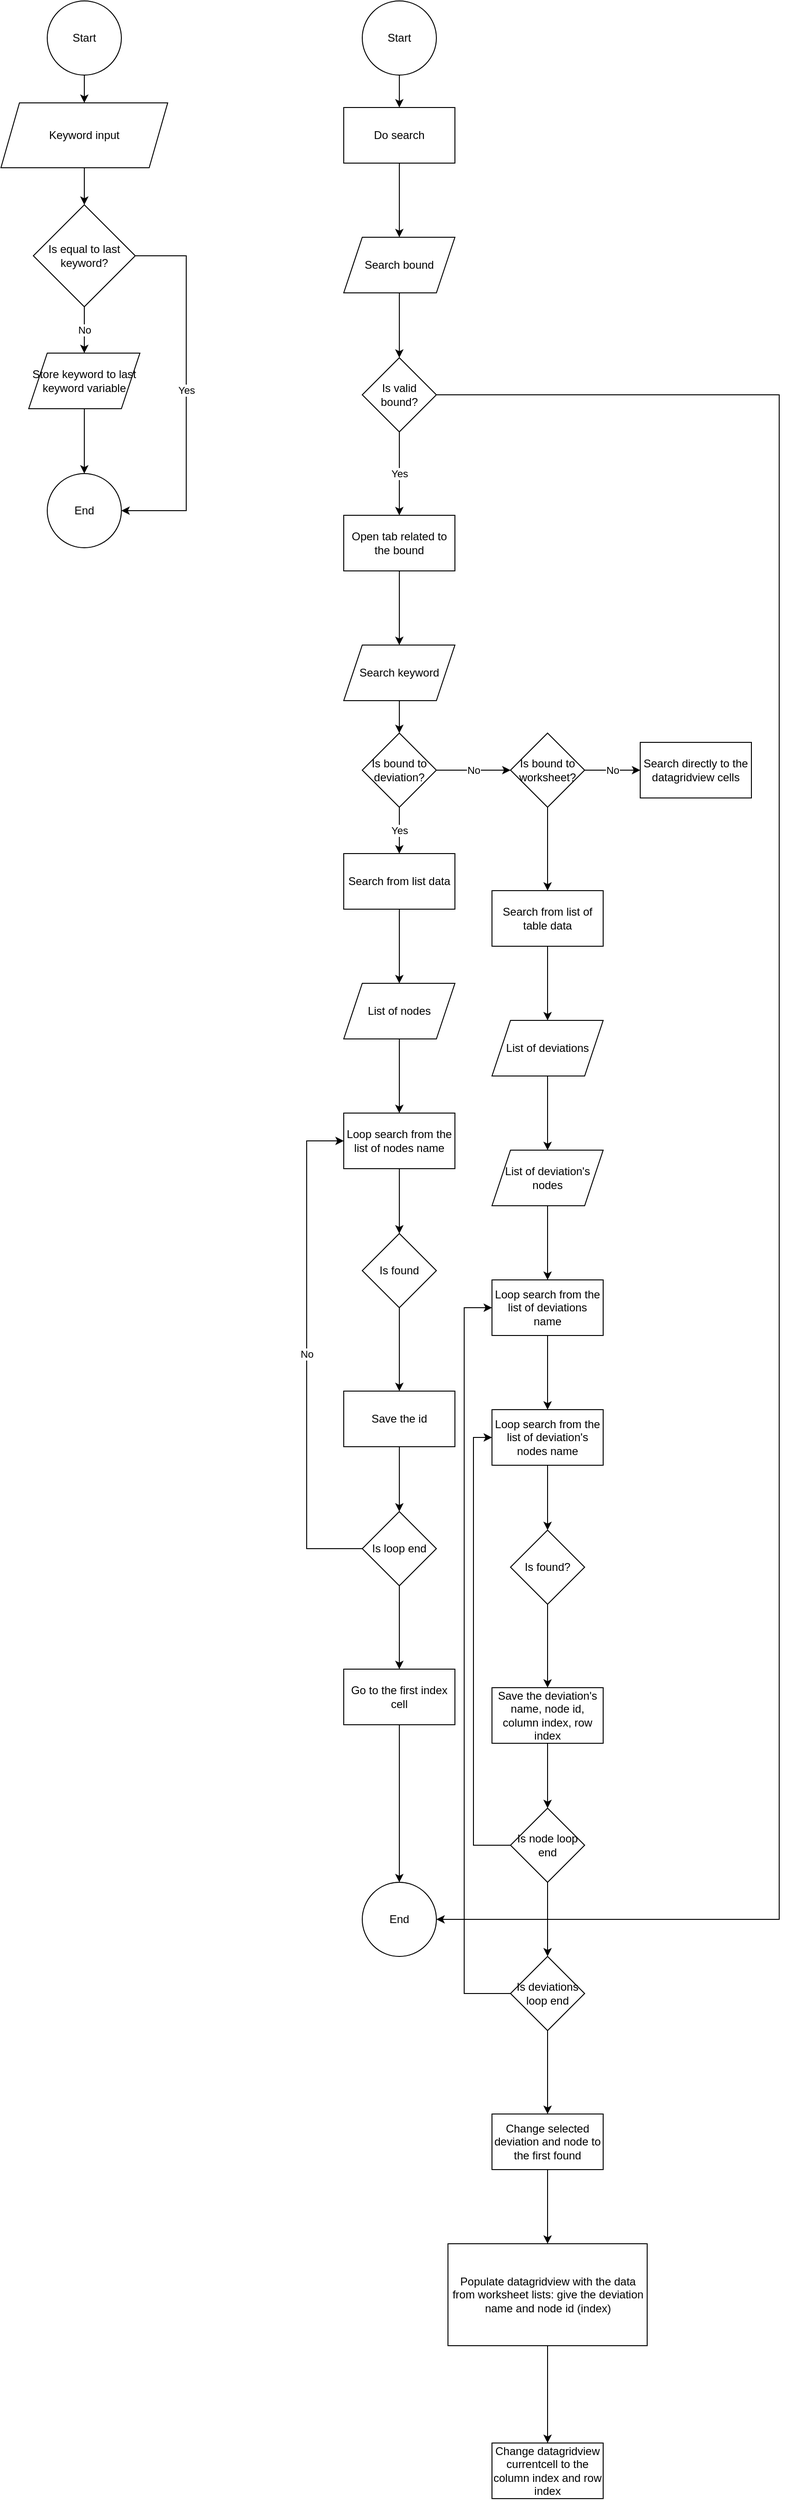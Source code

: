 <mxfile version="21.2.9" type="github">
  <diagram name="Page-1" id="9BkXzwweFVbUNhBe2nNm">
    <mxGraphModel dx="1434" dy="788" grid="1" gridSize="10" guides="1" tooltips="1" connect="1" arrows="1" fold="1" page="1" pageScale="1" pageWidth="850" pageHeight="1100" math="0" shadow="0">
      <root>
        <mxCell id="0" />
        <mxCell id="1" parent="0" />
        <mxCell id="NLFabX4vu67sbdu0pcGB-6" value="" style="edgeStyle=orthogonalEdgeStyle;rounded=0;orthogonalLoop=1;jettySize=auto;html=1;" edge="1" parent="1" source="VJtJphvIuWgEXmaXCgwG-1" target="NLFabX4vu67sbdu0pcGB-1">
          <mxGeometry relative="1" as="geometry" />
        </mxCell>
        <mxCell id="VJtJphvIuWgEXmaXCgwG-1" value="Start" style="ellipse;whiteSpace=wrap;html=1;aspect=fixed;" parent="1" vertex="1">
          <mxGeometry x="170" y="80" width="80" height="80" as="geometry" />
        </mxCell>
        <mxCell id="NLFabX4vu67sbdu0pcGB-5" value="" style="edgeStyle=orthogonalEdgeStyle;rounded=0;orthogonalLoop=1;jettySize=auto;html=1;" edge="1" parent="1" source="NLFabX4vu67sbdu0pcGB-1" target="NLFabX4vu67sbdu0pcGB-2">
          <mxGeometry relative="1" as="geometry" />
        </mxCell>
        <mxCell id="NLFabX4vu67sbdu0pcGB-1" value="Keyword input" style="shape=parallelogram;perimeter=parallelogramPerimeter;whiteSpace=wrap;html=1;fixedSize=1;" vertex="1" parent="1">
          <mxGeometry x="120" y="190" width="180" height="70" as="geometry" />
        </mxCell>
        <mxCell id="NLFabX4vu67sbdu0pcGB-4" value="No" style="edgeStyle=orthogonalEdgeStyle;rounded=0;orthogonalLoop=1;jettySize=auto;html=1;" edge="1" parent="1" source="NLFabX4vu67sbdu0pcGB-2" target="NLFabX4vu67sbdu0pcGB-3">
          <mxGeometry relative="1" as="geometry" />
        </mxCell>
        <mxCell id="NLFabX4vu67sbdu0pcGB-9" value="Yes" style="edgeStyle=orthogonalEdgeStyle;rounded=0;orthogonalLoop=1;jettySize=auto;html=1;entryX=1;entryY=0.5;entryDx=0;entryDy=0;" edge="1" parent="1" source="NLFabX4vu67sbdu0pcGB-2" target="NLFabX4vu67sbdu0pcGB-7">
          <mxGeometry relative="1" as="geometry">
            <Array as="points">
              <mxPoint x="320" y="355" />
              <mxPoint x="320" y="630" />
            </Array>
          </mxGeometry>
        </mxCell>
        <mxCell id="NLFabX4vu67sbdu0pcGB-2" value="Is equal to last keyword?" style="rhombus;whiteSpace=wrap;html=1;" vertex="1" parent="1">
          <mxGeometry x="155" y="300" width="110" height="110" as="geometry" />
        </mxCell>
        <mxCell id="NLFabX4vu67sbdu0pcGB-8" value="" style="edgeStyle=orthogonalEdgeStyle;rounded=0;orthogonalLoop=1;jettySize=auto;html=1;" edge="1" parent="1" source="NLFabX4vu67sbdu0pcGB-3" target="NLFabX4vu67sbdu0pcGB-7">
          <mxGeometry relative="1" as="geometry" />
        </mxCell>
        <mxCell id="NLFabX4vu67sbdu0pcGB-3" value="Store keyword to last keyword variable" style="shape=parallelogram;perimeter=parallelogramPerimeter;whiteSpace=wrap;html=1;fixedSize=1;" vertex="1" parent="1">
          <mxGeometry x="150" y="460" width="120" height="60" as="geometry" />
        </mxCell>
        <mxCell id="NLFabX4vu67sbdu0pcGB-7" value="End" style="ellipse;whiteSpace=wrap;html=1;" vertex="1" parent="1">
          <mxGeometry x="170" y="590" width="80" height="80" as="geometry" />
        </mxCell>
        <mxCell id="NLFabX4vu67sbdu0pcGB-16" value="" style="edgeStyle=orthogonalEdgeStyle;rounded=0;orthogonalLoop=1;jettySize=auto;html=1;" edge="1" parent="1" source="NLFabX4vu67sbdu0pcGB-14" target="NLFabX4vu67sbdu0pcGB-15">
          <mxGeometry relative="1" as="geometry" />
        </mxCell>
        <mxCell id="NLFabX4vu67sbdu0pcGB-14" value="Start" style="ellipse;whiteSpace=wrap;html=1;aspect=fixed;" vertex="1" parent="1">
          <mxGeometry x="510" y="80" width="80" height="80" as="geometry" />
        </mxCell>
        <mxCell id="NLFabX4vu67sbdu0pcGB-18" value="" style="edgeStyle=orthogonalEdgeStyle;rounded=0;orthogonalLoop=1;jettySize=auto;html=1;" edge="1" parent="1" source="NLFabX4vu67sbdu0pcGB-15" target="NLFabX4vu67sbdu0pcGB-17">
          <mxGeometry relative="1" as="geometry" />
        </mxCell>
        <mxCell id="NLFabX4vu67sbdu0pcGB-15" value="Do search" style="whiteSpace=wrap;html=1;" vertex="1" parent="1">
          <mxGeometry x="490" y="195" width="120" height="60" as="geometry" />
        </mxCell>
        <mxCell id="NLFabX4vu67sbdu0pcGB-20" value="" style="edgeStyle=orthogonalEdgeStyle;rounded=0;orthogonalLoop=1;jettySize=auto;html=1;" edge="1" parent="1" source="NLFabX4vu67sbdu0pcGB-17" target="NLFabX4vu67sbdu0pcGB-19">
          <mxGeometry relative="1" as="geometry" />
        </mxCell>
        <mxCell id="NLFabX4vu67sbdu0pcGB-17" value="Search bound" style="shape=parallelogram;perimeter=parallelogramPerimeter;whiteSpace=wrap;html=1;fixedSize=1;" vertex="1" parent="1">
          <mxGeometry x="490" y="335" width="120" height="60" as="geometry" />
        </mxCell>
        <mxCell id="NLFabX4vu67sbdu0pcGB-22" value="Yes" style="edgeStyle=orthogonalEdgeStyle;rounded=0;orthogonalLoop=1;jettySize=auto;html=1;" edge="1" parent="1" source="NLFabX4vu67sbdu0pcGB-19" target="NLFabX4vu67sbdu0pcGB-21">
          <mxGeometry relative="1" as="geometry" />
        </mxCell>
        <mxCell id="NLFabX4vu67sbdu0pcGB-45" style="edgeStyle=orthogonalEdgeStyle;rounded=0;orthogonalLoop=1;jettySize=auto;html=1;entryX=1;entryY=0.5;entryDx=0;entryDy=0;" edge="1" parent="1" source="NLFabX4vu67sbdu0pcGB-19" target="NLFabX4vu67sbdu0pcGB-43">
          <mxGeometry relative="1" as="geometry">
            <Array as="points">
              <mxPoint x="960" y="505" />
              <mxPoint x="960" y="2150" />
            </Array>
          </mxGeometry>
        </mxCell>
        <mxCell id="NLFabX4vu67sbdu0pcGB-19" value="Is valid bound?" style="rhombus;whiteSpace=wrap;html=1;" vertex="1" parent="1">
          <mxGeometry x="510" y="465" width="80" height="80" as="geometry" />
        </mxCell>
        <mxCell id="NLFabX4vu67sbdu0pcGB-24" value="" style="edgeStyle=orthogonalEdgeStyle;rounded=0;orthogonalLoop=1;jettySize=auto;html=1;" edge="1" parent="1" source="NLFabX4vu67sbdu0pcGB-21" target="NLFabX4vu67sbdu0pcGB-23">
          <mxGeometry relative="1" as="geometry" />
        </mxCell>
        <mxCell id="NLFabX4vu67sbdu0pcGB-21" value="Open tab related to the bound" style="whiteSpace=wrap;html=1;" vertex="1" parent="1">
          <mxGeometry x="490" y="635" width="120" height="60" as="geometry" />
        </mxCell>
        <mxCell id="NLFabX4vu67sbdu0pcGB-26" value="" style="edgeStyle=orthogonalEdgeStyle;rounded=0;orthogonalLoop=1;jettySize=auto;html=1;" edge="1" parent="1" source="NLFabX4vu67sbdu0pcGB-23" target="NLFabX4vu67sbdu0pcGB-25">
          <mxGeometry relative="1" as="geometry" />
        </mxCell>
        <mxCell id="NLFabX4vu67sbdu0pcGB-23" value="Search keyword" style="shape=parallelogram;perimeter=parallelogramPerimeter;whiteSpace=wrap;html=1;fixedSize=1;" vertex="1" parent="1">
          <mxGeometry x="490" y="775" width="120" height="60" as="geometry" />
        </mxCell>
        <mxCell id="NLFabX4vu67sbdu0pcGB-28" value="Yes" style="edgeStyle=orthogonalEdgeStyle;rounded=0;orthogonalLoop=1;jettySize=auto;html=1;" edge="1" parent="1" source="NLFabX4vu67sbdu0pcGB-25" target="NLFabX4vu67sbdu0pcGB-27">
          <mxGeometry relative="1" as="geometry" />
        </mxCell>
        <mxCell id="NLFabX4vu67sbdu0pcGB-47" value="No" style="edgeStyle=orthogonalEdgeStyle;rounded=0;orthogonalLoop=1;jettySize=auto;html=1;" edge="1" parent="1" source="NLFabX4vu67sbdu0pcGB-25" target="NLFabX4vu67sbdu0pcGB-46">
          <mxGeometry relative="1" as="geometry" />
        </mxCell>
        <mxCell id="NLFabX4vu67sbdu0pcGB-25" value="Is bound to deviation?" style="rhombus;whiteSpace=wrap;html=1;" vertex="1" parent="1">
          <mxGeometry x="510" y="870" width="80" height="80" as="geometry" />
        </mxCell>
        <mxCell id="NLFabX4vu67sbdu0pcGB-30" value="" style="edgeStyle=orthogonalEdgeStyle;rounded=0;orthogonalLoop=1;jettySize=auto;html=1;" edge="1" parent="1" source="NLFabX4vu67sbdu0pcGB-27" target="NLFabX4vu67sbdu0pcGB-29">
          <mxGeometry relative="1" as="geometry" />
        </mxCell>
        <mxCell id="NLFabX4vu67sbdu0pcGB-27" value="Search from list data" style="whiteSpace=wrap;html=1;" vertex="1" parent="1">
          <mxGeometry x="490" y="1000" width="120" height="60" as="geometry" />
        </mxCell>
        <mxCell id="NLFabX4vu67sbdu0pcGB-32" value="" style="edgeStyle=orthogonalEdgeStyle;rounded=0;orthogonalLoop=1;jettySize=auto;html=1;" edge="1" parent="1" source="NLFabX4vu67sbdu0pcGB-29" target="NLFabX4vu67sbdu0pcGB-31">
          <mxGeometry relative="1" as="geometry" />
        </mxCell>
        <mxCell id="NLFabX4vu67sbdu0pcGB-29" value="List of nodes" style="shape=parallelogram;perimeter=parallelogramPerimeter;whiteSpace=wrap;html=1;fixedSize=1;" vertex="1" parent="1">
          <mxGeometry x="490" y="1140" width="120" height="60" as="geometry" />
        </mxCell>
        <mxCell id="NLFabX4vu67sbdu0pcGB-34" value="" style="edgeStyle=orthogonalEdgeStyle;rounded=0;orthogonalLoop=1;jettySize=auto;html=1;" edge="1" parent="1" source="NLFabX4vu67sbdu0pcGB-31" target="NLFabX4vu67sbdu0pcGB-33">
          <mxGeometry relative="1" as="geometry" />
        </mxCell>
        <mxCell id="NLFabX4vu67sbdu0pcGB-31" value="Loop search from the list of nodes name" style="whiteSpace=wrap;html=1;" vertex="1" parent="1">
          <mxGeometry x="490" y="1280" width="120" height="60" as="geometry" />
        </mxCell>
        <mxCell id="NLFabX4vu67sbdu0pcGB-36" value="" style="edgeStyle=orthogonalEdgeStyle;rounded=0;orthogonalLoop=1;jettySize=auto;html=1;" edge="1" parent="1" source="NLFabX4vu67sbdu0pcGB-33" target="NLFabX4vu67sbdu0pcGB-35">
          <mxGeometry relative="1" as="geometry" />
        </mxCell>
        <mxCell id="NLFabX4vu67sbdu0pcGB-33" value="Is found" style="rhombus;whiteSpace=wrap;html=1;" vertex="1" parent="1">
          <mxGeometry x="510" y="1410" width="80" height="80" as="geometry" />
        </mxCell>
        <mxCell id="NLFabX4vu67sbdu0pcGB-38" value="" style="edgeStyle=orthogonalEdgeStyle;rounded=0;orthogonalLoop=1;jettySize=auto;html=1;" edge="1" parent="1" source="NLFabX4vu67sbdu0pcGB-35" target="NLFabX4vu67sbdu0pcGB-37">
          <mxGeometry relative="1" as="geometry" />
        </mxCell>
        <mxCell id="NLFabX4vu67sbdu0pcGB-35" value="Save the id" style="whiteSpace=wrap;html=1;" vertex="1" parent="1">
          <mxGeometry x="490" y="1580" width="120" height="60" as="geometry" />
        </mxCell>
        <mxCell id="NLFabX4vu67sbdu0pcGB-39" value="No" style="edgeStyle=orthogonalEdgeStyle;rounded=0;orthogonalLoop=1;jettySize=auto;html=1;entryX=0;entryY=0.5;entryDx=0;entryDy=0;" edge="1" parent="1" source="NLFabX4vu67sbdu0pcGB-37" target="NLFabX4vu67sbdu0pcGB-31">
          <mxGeometry relative="1" as="geometry">
            <Array as="points">
              <mxPoint x="450" y="1750" />
              <mxPoint x="450" y="1310" />
            </Array>
          </mxGeometry>
        </mxCell>
        <mxCell id="NLFabX4vu67sbdu0pcGB-42" value="" style="edgeStyle=orthogonalEdgeStyle;rounded=0;orthogonalLoop=1;jettySize=auto;html=1;" edge="1" parent="1" source="NLFabX4vu67sbdu0pcGB-37" target="NLFabX4vu67sbdu0pcGB-41">
          <mxGeometry relative="1" as="geometry" />
        </mxCell>
        <mxCell id="NLFabX4vu67sbdu0pcGB-37" value="Is loop end" style="rhombus;whiteSpace=wrap;html=1;" vertex="1" parent="1">
          <mxGeometry x="510" y="1710" width="80" height="80" as="geometry" />
        </mxCell>
        <mxCell id="NLFabX4vu67sbdu0pcGB-44" value="" style="edgeStyle=orthogonalEdgeStyle;rounded=0;orthogonalLoop=1;jettySize=auto;html=1;" edge="1" parent="1" source="NLFabX4vu67sbdu0pcGB-41" target="NLFabX4vu67sbdu0pcGB-43">
          <mxGeometry relative="1" as="geometry" />
        </mxCell>
        <mxCell id="NLFabX4vu67sbdu0pcGB-41" value="Go to the first index cell" style="whiteSpace=wrap;html=1;" vertex="1" parent="1">
          <mxGeometry x="490" y="1880" width="120" height="60" as="geometry" />
        </mxCell>
        <mxCell id="NLFabX4vu67sbdu0pcGB-43" value="End" style="ellipse;whiteSpace=wrap;html=1;" vertex="1" parent="1">
          <mxGeometry x="510" y="2110" width="80" height="80" as="geometry" />
        </mxCell>
        <mxCell id="NLFabX4vu67sbdu0pcGB-49" value="" style="edgeStyle=orthogonalEdgeStyle;rounded=0;orthogonalLoop=1;jettySize=auto;html=1;" edge="1" parent="1" source="NLFabX4vu67sbdu0pcGB-46" target="NLFabX4vu67sbdu0pcGB-48">
          <mxGeometry relative="1" as="geometry" />
        </mxCell>
        <mxCell id="NLFabX4vu67sbdu0pcGB-51" value="No" style="edgeStyle=orthogonalEdgeStyle;rounded=0;orthogonalLoop=1;jettySize=auto;html=1;" edge="1" parent="1" source="NLFabX4vu67sbdu0pcGB-46" target="NLFabX4vu67sbdu0pcGB-50">
          <mxGeometry relative="1" as="geometry" />
        </mxCell>
        <mxCell id="NLFabX4vu67sbdu0pcGB-46" value="Is bound to worksheet?" style="rhombus;whiteSpace=wrap;html=1;" vertex="1" parent="1">
          <mxGeometry x="670" y="870" width="80" height="80" as="geometry" />
        </mxCell>
        <mxCell id="NLFabX4vu67sbdu0pcGB-53" value="" style="edgeStyle=orthogonalEdgeStyle;rounded=0;orthogonalLoop=1;jettySize=auto;html=1;" edge="1" parent="1" source="NLFabX4vu67sbdu0pcGB-48" target="NLFabX4vu67sbdu0pcGB-52">
          <mxGeometry relative="1" as="geometry" />
        </mxCell>
        <mxCell id="NLFabX4vu67sbdu0pcGB-48" value="Search from list of table data" style="whiteSpace=wrap;html=1;" vertex="1" parent="1">
          <mxGeometry x="650" y="1040" width="120" height="60" as="geometry" />
        </mxCell>
        <mxCell id="NLFabX4vu67sbdu0pcGB-50" value="Search directly to the datagridview cells" style="whiteSpace=wrap;html=1;" vertex="1" parent="1">
          <mxGeometry x="810" y="880" width="120" height="60" as="geometry" />
        </mxCell>
        <mxCell id="NLFabX4vu67sbdu0pcGB-55" value="" style="edgeStyle=orthogonalEdgeStyle;rounded=0;orthogonalLoop=1;jettySize=auto;html=1;" edge="1" parent="1" source="NLFabX4vu67sbdu0pcGB-52" target="NLFabX4vu67sbdu0pcGB-54">
          <mxGeometry relative="1" as="geometry" />
        </mxCell>
        <mxCell id="NLFabX4vu67sbdu0pcGB-52" value="List of deviations" style="shape=parallelogram;perimeter=parallelogramPerimeter;whiteSpace=wrap;html=1;fixedSize=1;" vertex="1" parent="1">
          <mxGeometry x="650" y="1180" width="120" height="60" as="geometry" />
        </mxCell>
        <mxCell id="NLFabX4vu67sbdu0pcGB-57" value="" style="edgeStyle=orthogonalEdgeStyle;rounded=0;orthogonalLoop=1;jettySize=auto;html=1;" edge="1" parent="1" source="NLFabX4vu67sbdu0pcGB-54" target="NLFabX4vu67sbdu0pcGB-56">
          <mxGeometry relative="1" as="geometry" />
        </mxCell>
        <mxCell id="NLFabX4vu67sbdu0pcGB-54" value="List of deviation&#39;s nodes" style="shape=parallelogram;perimeter=parallelogramPerimeter;whiteSpace=wrap;html=1;fixedSize=1;" vertex="1" parent="1">
          <mxGeometry x="650" y="1320" width="120" height="60" as="geometry" />
        </mxCell>
        <mxCell id="NLFabX4vu67sbdu0pcGB-59" value="" style="edgeStyle=orthogonalEdgeStyle;rounded=0;orthogonalLoop=1;jettySize=auto;html=1;" edge="1" parent="1" source="NLFabX4vu67sbdu0pcGB-56" target="NLFabX4vu67sbdu0pcGB-58">
          <mxGeometry relative="1" as="geometry" />
        </mxCell>
        <mxCell id="NLFabX4vu67sbdu0pcGB-56" value="Loop search from the list of deviations name" style="whiteSpace=wrap;html=1;" vertex="1" parent="1">
          <mxGeometry x="650" y="1460" width="120" height="60" as="geometry" />
        </mxCell>
        <mxCell id="NLFabX4vu67sbdu0pcGB-61" value="" style="edgeStyle=orthogonalEdgeStyle;rounded=0;orthogonalLoop=1;jettySize=auto;html=1;" edge="1" parent="1" source="NLFabX4vu67sbdu0pcGB-58" target="NLFabX4vu67sbdu0pcGB-60">
          <mxGeometry relative="1" as="geometry" />
        </mxCell>
        <mxCell id="NLFabX4vu67sbdu0pcGB-58" value="Loop search from the list of deviation&#39;s nodes name" style="whiteSpace=wrap;html=1;" vertex="1" parent="1">
          <mxGeometry x="650" y="1600" width="120" height="60" as="geometry" />
        </mxCell>
        <mxCell id="NLFabX4vu67sbdu0pcGB-63" value="" style="edgeStyle=orthogonalEdgeStyle;rounded=0;orthogonalLoop=1;jettySize=auto;html=1;" edge="1" parent="1" source="NLFabX4vu67sbdu0pcGB-60" target="NLFabX4vu67sbdu0pcGB-62">
          <mxGeometry relative="1" as="geometry" />
        </mxCell>
        <mxCell id="NLFabX4vu67sbdu0pcGB-60" value="Is found?" style="rhombus;whiteSpace=wrap;html=1;" vertex="1" parent="1">
          <mxGeometry x="670" y="1730" width="80" height="80" as="geometry" />
        </mxCell>
        <mxCell id="NLFabX4vu67sbdu0pcGB-65" value="" style="edgeStyle=orthogonalEdgeStyle;rounded=0;orthogonalLoop=1;jettySize=auto;html=1;" edge="1" parent="1" source="NLFabX4vu67sbdu0pcGB-62" target="NLFabX4vu67sbdu0pcGB-64">
          <mxGeometry relative="1" as="geometry" />
        </mxCell>
        <mxCell id="NLFabX4vu67sbdu0pcGB-62" value="Save the deviation&#39;s name, node id, column index, row index" style="whiteSpace=wrap;html=1;" vertex="1" parent="1">
          <mxGeometry x="650" y="1900" width="120" height="60" as="geometry" />
        </mxCell>
        <mxCell id="NLFabX4vu67sbdu0pcGB-67" value="" style="edgeStyle=orthogonalEdgeStyle;rounded=0;orthogonalLoop=1;jettySize=auto;html=1;" edge="1" parent="1" source="NLFabX4vu67sbdu0pcGB-64" target="NLFabX4vu67sbdu0pcGB-66">
          <mxGeometry relative="1" as="geometry" />
        </mxCell>
        <mxCell id="NLFabX4vu67sbdu0pcGB-68" style="edgeStyle=orthogonalEdgeStyle;rounded=0;orthogonalLoop=1;jettySize=auto;html=1;entryX=0;entryY=0.5;entryDx=0;entryDy=0;" edge="1" parent="1" source="NLFabX4vu67sbdu0pcGB-64" target="NLFabX4vu67sbdu0pcGB-58">
          <mxGeometry relative="1" as="geometry">
            <Array as="points">
              <mxPoint x="630" y="2070" />
              <mxPoint x="630" y="1630" />
            </Array>
          </mxGeometry>
        </mxCell>
        <mxCell id="NLFabX4vu67sbdu0pcGB-64" value="Is node loop end" style="rhombus;whiteSpace=wrap;html=1;" vertex="1" parent="1">
          <mxGeometry x="670" y="2030" width="80" height="80" as="geometry" />
        </mxCell>
        <mxCell id="NLFabX4vu67sbdu0pcGB-69" style="edgeStyle=orthogonalEdgeStyle;rounded=0;orthogonalLoop=1;jettySize=auto;html=1;entryX=0;entryY=0.5;entryDx=0;entryDy=0;" edge="1" parent="1" source="NLFabX4vu67sbdu0pcGB-66" target="NLFabX4vu67sbdu0pcGB-56">
          <mxGeometry relative="1" as="geometry">
            <Array as="points">
              <mxPoint x="620" y="2230" />
              <mxPoint x="620" y="1490" />
            </Array>
          </mxGeometry>
        </mxCell>
        <mxCell id="NLFabX4vu67sbdu0pcGB-71" value="" style="edgeStyle=orthogonalEdgeStyle;rounded=0;orthogonalLoop=1;jettySize=auto;html=1;" edge="1" parent="1" source="NLFabX4vu67sbdu0pcGB-66" target="NLFabX4vu67sbdu0pcGB-70">
          <mxGeometry relative="1" as="geometry" />
        </mxCell>
        <mxCell id="NLFabX4vu67sbdu0pcGB-66" value="Is deviations loop end" style="rhombus;whiteSpace=wrap;html=1;" vertex="1" parent="1">
          <mxGeometry x="670" y="2190" width="80" height="80" as="geometry" />
        </mxCell>
        <mxCell id="NLFabX4vu67sbdu0pcGB-73" value="" style="edgeStyle=orthogonalEdgeStyle;rounded=0;orthogonalLoop=1;jettySize=auto;html=1;" edge="1" parent="1" source="NLFabX4vu67sbdu0pcGB-70" target="NLFabX4vu67sbdu0pcGB-72">
          <mxGeometry relative="1" as="geometry" />
        </mxCell>
        <mxCell id="NLFabX4vu67sbdu0pcGB-70" value="Change selected deviation and node to the first found" style="whiteSpace=wrap;html=1;" vertex="1" parent="1">
          <mxGeometry x="650" y="2360" width="120" height="60" as="geometry" />
        </mxCell>
        <mxCell id="NLFabX4vu67sbdu0pcGB-75" value="" style="edgeStyle=orthogonalEdgeStyle;rounded=0;orthogonalLoop=1;jettySize=auto;html=1;" edge="1" parent="1" source="NLFabX4vu67sbdu0pcGB-72" target="NLFabX4vu67sbdu0pcGB-74">
          <mxGeometry relative="1" as="geometry" />
        </mxCell>
        <mxCell id="NLFabX4vu67sbdu0pcGB-72" value="Populate datagridview with the data from worksheet lists: give the deviation name and node id (index)" style="whiteSpace=wrap;html=1;" vertex="1" parent="1">
          <mxGeometry x="602.5" y="2500" width="215" height="110" as="geometry" />
        </mxCell>
        <mxCell id="NLFabX4vu67sbdu0pcGB-74" value="Change datagridview currentcell to the column index and row index" style="whiteSpace=wrap;html=1;" vertex="1" parent="1">
          <mxGeometry x="650" y="2715" width="120" height="60" as="geometry" />
        </mxCell>
      </root>
    </mxGraphModel>
  </diagram>
</mxfile>
